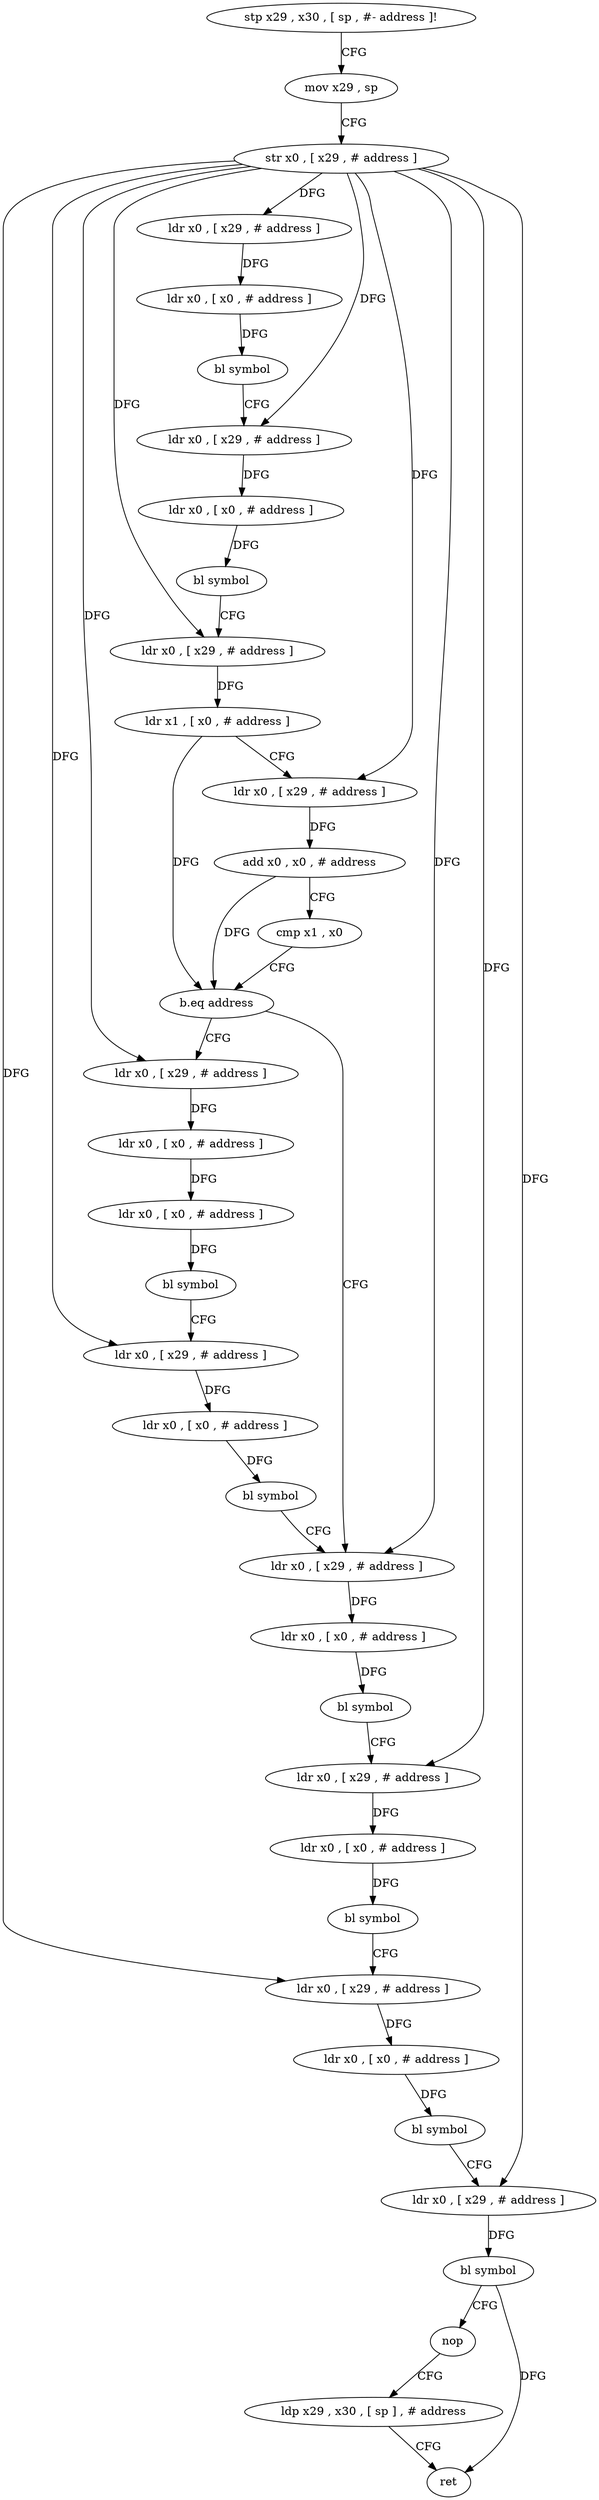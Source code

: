 digraph "func" {
"4401560" [label = "stp x29 , x30 , [ sp , #- address ]!" ]
"4401564" [label = "mov x29 , sp" ]
"4401568" [label = "str x0 , [ x29 , # address ]" ]
"4401572" [label = "ldr x0 , [ x29 , # address ]" ]
"4401576" [label = "ldr x0 , [ x0 , # address ]" ]
"4401580" [label = "bl symbol" ]
"4401584" [label = "ldr x0 , [ x29 , # address ]" ]
"4401588" [label = "ldr x0 , [ x0 , # address ]" ]
"4401592" [label = "bl symbol" ]
"4401596" [label = "ldr x0 , [ x29 , # address ]" ]
"4401600" [label = "ldr x1 , [ x0 , # address ]" ]
"4401604" [label = "ldr x0 , [ x29 , # address ]" ]
"4401608" [label = "add x0 , x0 , # address" ]
"4401612" [label = "cmp x1 , x0" ]
"4401616" [label = "b.eq address" ]
"4401648" [label = "ldr x0 , [ x29 , # address ]" ]
"4401620" [label = "ldr x0 , [ x29 , # address ]" ]
"4401652" [label = "ldr x0 , [ x0 , # address ]" ]
"4401656" [label = "bl symbol" ]
"4401660" [label = "ldr x0 , [ x29 , # address ]" ]
"4401664" [label = "ldr x0 , [ x0 , # address ]" ]
"4401668" [label = "bl symbol" ]
"4401672" [label = "ldr x0 , [ x29 , # address ]" ]
"4401676" [label = "ldr x0 , [ x0 , # address ]" ]
"4401680" [label = "bl symbol" ]
"4401684" [label = "ldr x0 , [ x29 , # address ]" ]
"4401688" [label = "bl symbol" ]
"4401692" [label = "nop" ]
"4401696" [label = "ldp x29 , x30 , [ sp ] , # address" ]
"4401700" [label = "ret" ]
"4401624" [label = "ldr x0 , [ x0 , # address ]" ]
"4401628" [label = "ldr x0 , [ x0 , # address ]" ]
"4401632" [label = "bl symbol" ]
"4401636" [label = "ldr x0 , [ x29 , # address ]" ]
"4401640" [label = "ldr x0 , [ x0 , # address ]" ]
"4401644" [label = "bl symbol" ]
"4401560" -> "4401564" [ label = "CFG" ]
"4401564" -> "4401568" [ label = "CFG" ]
"4401568" -> "4401572" [ label = "DFG" ]
"4401568" -> "4401584" [ label = "DFG" ]
"4401568" -> "4401596" [ label = "DFG" ]
"4401568" -> "4401604" [ label = "DFG" ]
"4401568" -> "4401648" [ label = "DFG" ]
"4401568" -> "4401660" [ label = "DFG" ]
"4401568" -> "4401672" [ label = "DFG" ]
"4401568" -> "4401684" [ label = "DFG" ]
"4401568" -> "4401620" [ label = "DFG" ]
"4401568" -> "4401636" [ label = "DFG" ]
"4401572" -> "4401576" [ label = "DFG" ]
"4401576" -> "4401580" [ label = "DFG" ]
"4401580" -> "4401584" [ label = "CFG" ]
"4401584" -> "4401588" [ label = "DFG" ]
"4401588" -> "4401592" [ label = "DFG" ]
"4401592" -> "4401596" [ label = "CFG" ]
"4401596" -> "4401600" [ label = "DFG" ]
"4401600" -> "4401604" [ label = "CFG" ]
"4401600" -> "4401616" [ label = "DFG" ]
"4401604" -> "4401608" [ label = "DFG" ]
"4401608" -> "4401612" [ label = "CFG" ]
"4401608" -> "4401616" [ label = "DFG" ]
"4401612" -> "4401616" [ label = "CFG" ]
"4401616" -> "4401648" [ label = "CFG" ]
"4401616" -> "4401620" [ label = "CFG" ]
"4401648" -> "4401652" [ label = "DFG" ]
"4401620" -> "4401624" [ label = "DFG" ]
"4401652" -> "4401656" [ label = "DFG" ]
"4401656" -> "4401660" [ label = "CFG" ]
"4401660" -> "4401664" [ label = "DFG" ]
"4401664" -> "4401668" [ label = "DFG" ]
"4401668" -> "4401672" [ label = "CFG" ]
"4401672" -> "4401676" [ label = "DFG" ]
"4401676" -> "4401680" [ label = "DFG" ]
"4401680" -> "4401684" [ label = "CFG" ]
"4401684" -> "4401688" [ label = "DFG" ]
"4401688" -> "4401692" [ label = "CFG" ]
"4401688" -> "4401700" [ label = "DFG" ]
"4401692" -> "4401696" [ label = "CFG" ]
"4401696" -> "4401700" [ label = "CFG" ]
"4401624" -> "4401628" [ label = "DFG" ]
"4401628" -> "4401632" [ label = "DFG" ]
"4401632" -> "4401636" [ label = "CFG" ]
"4401636" -> "4401640" [ label = "DFG" ]
"4401640" -> "4401644" [ label = "DFG" ]
"4401644" -> "4401648" [ label = "CFG" ]
}
